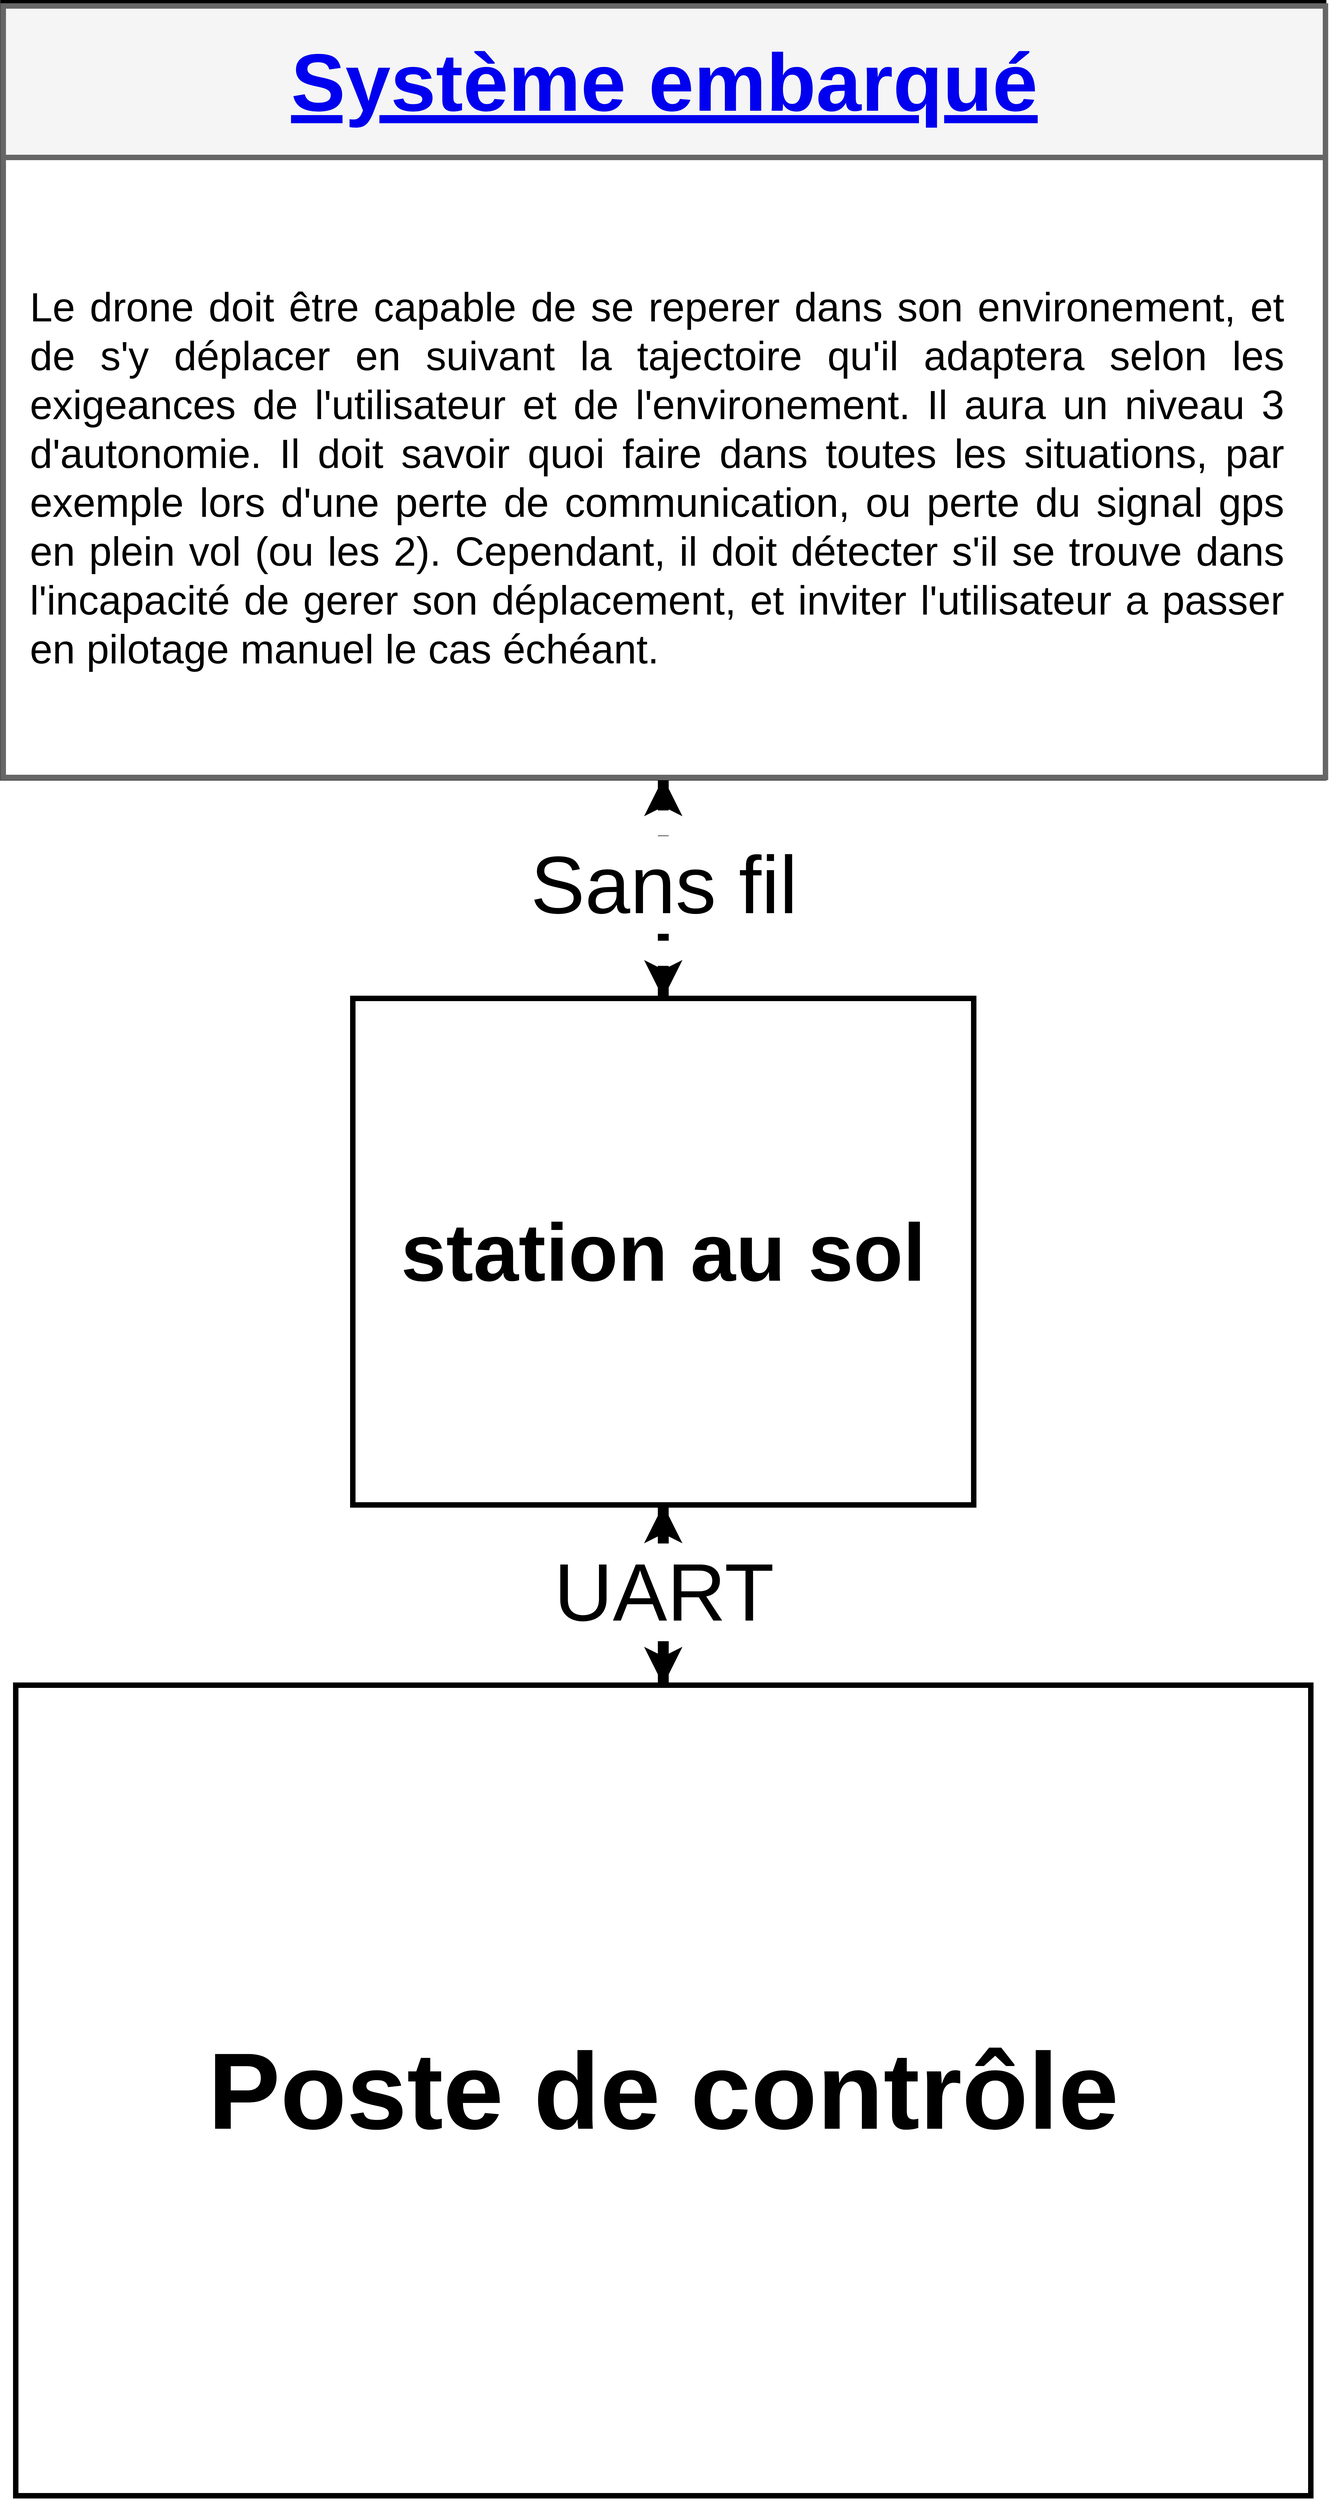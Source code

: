 <mxfile version="21.6.8" type="github">
  <diagram name="Page-1" id="WwMRkgozZL5AypPkiK_P">
    <mxGraphModel dx="2350" dy="1748" grid="1" gridSize="10" guides="0" tooltips="1" connect="1" arrows="1" fold="1" page="1" pageScale="1" pageWidth="3300" pageHeight="4681" background="none" math="0" shadow="0">
      <root>
        <mxCell id="0" />
        <mxCell id="tpNcKr8VGzqpfpvpGNBD-19" value="architecture fondamentale" style="" parent="0" />
        <mxCell id="g-pGQ9_j9zG2QTOYBkZh-25" style="edgeStyle=orthogonalEdgeStyle;rounded=0;orthogonalLoop=1;jettySize=auto;html=1;entryX=0.5;entryY=0;entryDx=0;entryDy=0;strokeWidth=20;fontSize=28;exitX=0.5;exitY=1;exitDx=0;exitDy=0;dashed=1;" parent="tpNcKr8VGzqpfpvpGNBD-19" source="tpNcKr8VGzqpfpvpGNBD-36" target="tpNcKr8VGzqpfpvpGNBD-24" edge="1">
          <mxGeometry relative="1" as="geometry">
            <mxPoint x="1900" y="1875" as="sourcePoint" />
            <mxPoint x="1900" y="1460" as="targetPoint" />
            <Array as="points">
              <mxPoint x="1650" y="1610" />
              <mxPoint x="1650" y="1610" />
            </Array>
          </mxGeometry>
        </mxCell>
        <mxCell id="g-pGQ9_j9zG2QTOYBkZh-14" style="edgeStyle=orthogonalEdgeStyle;rounded=0;orthogonalLoop=1;jettySize=auto;html=1;entryX=0.5;entryY=0;entryDx=0;entryDy=0;strokeWidth=20;" parent="tpNcKr8VGzqpfpvpGNBD-19" source="tpNcKr8VGzqpfpvpGNBD-24" target="tpNcKr8VGzqpfpvpGNBD-71" edge="1">
          <mxGeometry relative="1" as="geometry" />
        </mxCell>
        <mxCell id="tpNcKr8VGzqpfpvpGNBD-24" value="&lt;h1 style=&quot;line-height: 100%; font-size: 150px;&quot;&gt;&lt;font style=&quot;font-size: 150px;&quot;&gt;station au sol&lt;/font&gt;&lt;/h1&gt;" style="rounded=0;whiteSpace=wrap;html=1;strokeWidth=10;labelBackgroundColor=none;fontColor=default;fontSize=150;spacingTop=0;spacing=0;" parent="tpNcKr8VGzqpfpvpGNBD-19" vertex="1">
          <mxGeometry x="1078" y="1874" width="1143.94" height="933" as="geometry" />
        </mxCell>
        <UserObject label="&lt;h1 style=&quot;line-height: 0%;&quot;&gt;&lt;font style=&quot;font-size: 200px;&quot;&gt;système embarqué&lt;/font&gt;&lt;/h1&gt;" link="data:action/json,{&quot;actions&quot;:[{&quot;show&quot;: {&quot;cells&quot;:[&quot;g-pGQ9_j9zG2QTOYBkZh-47&quot;]}},{&quot;hide&quot;: {&quot;cells&quot;:[]}}]}" id="tpNcKr8VGzqpfpvpGNBD-36">
          <mxCell style="rounded=0;whiteSpace=wrap;html=1;strokeWidth=10;labelBackgroundColor=none;fontColor=default;fontSize=60;verticalAlign=middle;spacing=0;spacingTop=-12;" parent="tpNcKr8VGzqpfpvpGNBD-19" vertex="1">
            <mxGeometry x="433.3" y="40" width="2433.35" height="1427.73" as="geometry" />
          </mxCell>
        </UserObject>
        <mxCell id="g-pGQ9_j9zG2QTOYBkZh-15" style="edgeStyle=orthogonalEdgeStyle;rounded=0;orthogonalLoop=1;jettySize=auto;html=1;entryX=0.5;entryY=1;entryDx=0;entryDy=0;strokeWidth=20;exitX=0.5;exitY=0;exitDx=0;exitDy=0;fontSize=28;" parent="tpNcKr8VGzqpfpvpGNBD-19" source="tpNcKr8VGzqpfpvpGNBD-71" target="tpNcKr8VGzqpfpvpGNBD-24" edge="1">
          <mxGeometry relative="1" as="geometry">
            <mxPoint x="646.004" y="1532.0" as="sourcePoint" />
            <mxPoint x="646.385" y="1385" as="targetPoint" />
            <Array as="points">
              <mxPoint x="1650" y="3020" />
              <mxPoint x="1650" y="3020" />
            </Array>
          </mxGeometry>
        </mxCell>
        <mxCell id="g-pGQ9_j9zG2QTOYBkZh-16" value="&lt;font style=&quot;font-size: 150px;&quot;&gt;UART&lt;/font&gt;" style="edgeLabel;html=1;align=center;verticalAlign=middle;resizable=0;points=[];fontSize=150;" parent="g-pGQ9_j9zG2QTOYBkZh-15" vertex="1" connectable="0">
          <mxGeometry x="0.037" y="-1" relative="1" as="geometry">
            <mxPoint as="offset" />
          </mxGeometry>
        </mxCell>
        <mxCell id="tpNcKr8VGzqpfpvpGNBD-71" value="&lt;h1 style=&quot;line-height: 100%; font-size: 200px;&quot;&gt;&lt;font style=&quot;font-size: 200px;&quot;&gt;Poste de contrôle&lt;/font&gt;&lt;/h1&gt;" style="rounded=0;whiteSpace=wrap;html=1;strokeWidth=10;labelBackgroundColor=none;fontColor=default;fontSize=200;" parent="tpNcKr8VGzqpfpvpGNBD-19" vertex="1">
          <mxGeometry x="457" y="3139" width="2386" height="1493" as="geometry" />
        </mxCell>
        <mxCell id="g-pGQ9_j9zG2QTOYBkZh-23" style="edgeStyle=orthogonalEdgeStyle;rounded=0;orthogonalLoop=1;jettySize=auto;html=1;entryX=0.5;entryY=1;entryDx=0;entryDy=0;strokeWidth=20;fontSize=28;exitX=0.5;exitY=0;exitDx=0;exitDy=0;dashed=1;" parent="tpNcKr8VGzqpfpvpGNBD-19" source="tpNcKr8VGzqpfpvpGNBD-24" target="tpNcKr8VGzqpfpvpGNBD-36" edge="1">
          <mxGeometry relative="1" as="geometry">
            <mxPoint x="1660" y="1730" as="sourcePoint" />
            <mxPoint x="1649" y="1107" as="targetPoint" />
            <Array as="points">
              <mxPoint x="1650" y="1690" />
              <mxPoint x="1650" y="1690" />
            </Array>
          </mxGeometry>
        </mxCell>
        <mxCell id="g-pGQ9_j9zG2QTOYBkZh-24" value="&lt;font style=&quot;font-size: 150px;&quot;&gt;Sans fil&lt;/font&gt;" style="edgeLabel;html=1;align=center;verticalAlign=middle;resizable=0;points=[];fontSize=150;" parent="g-pGQ9_j9zG2QTOYBkZh-23" vertex="1" connectable="0">
          <mxGeometry x="0.037" y="-1" relative="1" as="geometry">
            <mxPoint as="offset" />
          </mxGeometry>
        </mxCell>
        <object label="note système embarqué" id="g-pGQ9_j9zG2QTOYBkZh-47">
          <mxCell parent="0" />
        </object>
        <UserObject label="&lt;font style=&quot;font-size: 150px;&quot;&gt;&lt;a href=&quot;data:action/json,{&amp;quot;actions&amp;quot;:[{&amp;quot;hide&amp;quot;: {&amp;quot;cells&amp;quot;:[&amp;quot;g-pGQ9_j9zG2QTOYBkZh-47&amp;quot;]}}]}&quot;&gt;Système embarqué&lt;/a&gt;&lt;/font&gt;" link="data:action/json,{&quot;actions&quot;:[{&quot;show&quot;: {&quot;cells&quot;:[&quot;1&quot;]}}]}" id="g-pGQ9_j9zG2QTOYBkZh-49">
          <mxCell style="swimlane;whiteSpace=wrap;html=1;strokeWidth=10;startSize=279;swimlaneFillColor=default;fillColor=#f5f5f5;fontColor=#333333;strokeColor=#666666;swimlaneLine=1;rounded=0;shadow=0;" parent="g-pGQ9_j9zG2QTOYBkZh-47" vertex="1">
            <mxGeometry x="434" y="46" width="2436" height="1421" as="geometry" />
          </mxCell>
        </UserObject>
        <UserObject label="&lt;div style=&quot;text-align: justify; font-size: 75px;&quot;&gt;&lt;font style=&quot;font-size: 75px;&quot;&gt;&lt;span style=&quot;background-color: initial;&quot;&gt;Le drone doit être capable de se reperer dans son environement, et de s&#39;y déplacer en suivant&amp;nbsp;&lt;/span&gt;&lt;span style=&quot;background-color: initial;&quot;&gt;la tajectoire qu&#39;il adaptera selon les exigeances de l&#39;utilisateur et de l&#39;environement. Il aura un niveau 3 d&#39;autonomie. Il doit savoir quoi faire dans toutes les situations, par exemple lors d&#39;une perte de communication, ou perte du signal gps en plein vol (ou les 2). Cependant, il doit détecter s&#39;il se trouve dans l&#39;incapacité de gerer son déplacement, et inviter l&#39;utilisateur a passer en pilotage manuel le cas échéant.&lt;/span&gt;&lt;/font&gt;&lt;/div&gt;" placeholders="1" name="Variable" id="g-pGQ9_j9zG2QTOYBkZh-54">
          <mxCell style="text;html=1;strokeColor=none;fillColor=none;align=center;verticalAlign=middle;whiteSpace=wrap;overflow=hidden;" parent="g-pGQ9_j9zG2QTOYBkZh-49" vertex="1">
            <mxGeometry x="48" y="388" width="2313" height="962" as="geometry" />
          </mxCell>
        </UserObject>
        <object label="systeme embarqué" id="1">
          <mxCell style="" parent="0" visible="0" />
        </object>
        <UserObject label="&lt;font style=&quot;font-size: 100px;&quot;&gt;système embarqué&lt;/font&gt;" link="data:action/json,{&quot;actions&quot;:[{&quot;hide&quot;: {&quot;cells&quot;:[&quot;1&quot;]}}]}" id="tpNcKr8VGzqpfpvpGNBD-30">
          <mxCell style="rounded=0;whiteSpace=wrap;html=1;strokeWidth=10;labelBackgroundColor=none;fontColor=default;fontSize=100;align=center;verticalAlign=top;movable=1;resizable=1;rotatable=1;deletable=1;editable=1;locked=0;connectable=1;fillStyle=solid;fillColor=default;gradientColor=none;" parent="1" vertex="1">
            <mxGeometry x="430" y="40" width="2440" height="1430" as="geometry" />
          </mxCell>
        </UserObject>
        <mxCell id="tpNcKr8VGzqpfpvpGNBD-14" value="" style="edgeStyle=orthogonalEdgeStyle;rounded=0;orthogonalLoop=1;jettySize=auto;html=1;exitX=1;exitY=0.5;exitDx=0;exitDy=0;strokeWidth=5;" parent="1" source="tpNcKr8VGzqpfpvpGNBD-55" target="tpNcKr8VGzqpfpvpGNBD-7" edge="1">
          <mxGeometry relative="1" as="geometry">
            <mxPoint x="1735" y="505" as="sourcePoint" />
          </mxGeometry>
        </mxCell>
        <mxCell id="tpNcKr8VGzqpfpvpGNBD-15" value="&lt;font style=&quot;font-size: 75px;&quot;&gt;contôle&lt;/font&gt;" style="edgeLabel;html=1;align=center;verticalAlign=middle;resizable=0;points=[];fontSize=75;labelBackgroundColor=default;horizontal=0;" parent="tpNcKr8VGzqpfpvpGNBD-14" vertex="1" connectable="0">
          <mxGeometry x="-0.318" relative="1" as="geometry">
            <mxPoint x="3" y="-5" as="offset" />
          </mxGeometry>
        </mxCell>
        <mxCell id="tpNcKr8VGzqpfpvpGNBD-16" value="" style="edgeStyle=orthogonalEdgeStyle;rounded=0;orthogonalLoop=1;jettySize=auto;html=1;exitX=0.5;exitY=1;exitDx=0;exitDy=0;" parent="1" source="tpNcKr8VGzqpfpvpGNBD-55" target="tpNcKr8VGzqpfpvpGNBD-8" edge="1">
          <mxGeometry relative="1" as="geometry">
            <mxPoint x="1650" y="590" as="sourcePoint" />
          </mxGeometry>
        </mxCell>
        <mxCell id="tpNcKr8VGzqpfpvpGNBD-12" value="" style="edgeStyle=orthogonalEdgeStyle;rounded=0;orthogonalLoop=1;jettySize=auto;html=1;entryX=0;entryY=0.5;entryDx=0;entryDy=0;strokeWidth=5;" parent="1" source="tpNcKr8VGzqpfpvpGNBD-6" target="tpNcKr8VGzqpfpvpGNBD-55" edge="1">
          <mxGeometry relative="1" as="geometry">
            <mxPoint x="1565" y="505" as="targetPoint" />
          </mxGeometry>
        </mxCell>
        <mxCell id="tpNcKr8VGzqpfpvpGNBD-13" value="&lt;font style=&quot;font-size: 75px;&quot;&gt;mesures&lt;/font&gt;" style="edgeLabel;html=1;align=center;verticalAlign=middle;resizable=0;points=[];fontSize=75;labelBackgroundColor=default;horizontal=0;" parent="tpNcKr8VGzqpfpvpGNBD-12" vertex="1" connectable="0">
          <mxGeometry x="-0.162" y="-1" relative="1" as="geometry">
            <mxPoint x="-1" y="-6" as="offset" />
          </mxGeometry>
        </mxCell>
        <mxCell id="tpNcKr8VGzqpfpvpGNBD-6" value="&lt;h2 style=&quot;font-size: 75px;&quot;&gt;&lt;font style=&quot;font-size: 75px;&quot;&gt;capteurs&lt;/font&gt;&lt;/h2&gt;" style="rounded=0;whiteSpace=wrap;html=1;fillColor=#f5f5f5;fontColor=#333333;strokeColor=#666666;fontSize=75;strokeWidth=5;" parent="1" vertex="1">
          <mxGeometry x="520" y="150" width="352.8" height="840" as="geometry" />
        </mxCell>
        <mxCell id="tpNcKr8VGzqpfpvpGNBD-7" value="&lt;h2&gt;&lt;font style=&quot;font-size: 75px;&quot;&gt;actionneurs&lt;/font&gt;&lt;/h2&gt;" style="rounded=0;whiteSpace=wrap;html=1;fillColor=#f5f5f5;fontColor=#333333;strokeColor=#666666;strokeWidth=5;" parent="1" vertex="1">
          <mxGeometry x="2390" y="140" width="431.2" height="860" as="geometry" />
        </mxCell>
        <mxCell id="tpNcKr8VGzqpfpvpGNBD-17" value="" style="edgeStyle=orthogonalEdgeStyle;rounded=0;orthogonalLoop=1;jettySize=auto;html=1;entryX=0.5;entryY=1;entryDx=0;entryDy=0;strokeWidth=5;" parent="1" source="tpNcKr8VGzqpfpvpGNBD-8" target="tpNcKr8VGzqpfpvpGNBD-55" edge="1">
          <mxGeometry relative="1" as="geometry">
            <mxPoint x="1650" y="590" as="targetPoint" />
          </mxGeometry>
        </mxCell>
        <mxCell id="tpNcKr8VGzqpfpvpGNBD-18" value="&lt;font style=&quot;font-size: 50px;&quot;&gt;communications&lt;/font&gt;" style="edgeLabel;html=1;align=center;verticalAlign=middle;resizable=0;points=[];fontSize=50;" parent="tpNcKr8VGzqpfpvpGNBD-17" vertex="1" connectable="0">
          <mxGeometry x="-0.033" relative="1" as="geometry">
            <mxPoint as="offset" />
          </mxGeometry>
        </mxCell>
        <mxCell id="tpNcKr8VGzqpfpvpGNBD-8" value="&lt;h2 style=&quot;font-size: 100px;&quot;&gt;&lt;font style=&quot;font-size: 100px;&quot;&gt;transmetteur(s)&lt;/font&gt;&lt;/h2&gt;" style="rounded=0;whiteSpace=wrap;html=1;fillColor=#f5f5f5;fontColor=#333333;strokeColor=#666666;strokeWidth=5;fontSize=100;" parent="1" vertex="1">
          <mxGeometry x="1070" y="1040" width="1140" height="380" as="geometry" />
        </mxCell>
        <UserObject label="&lt;h2 style=&quot;font-size: 100px;&quot;&gt;&lt;font style=&quot;font-size: 100px;&quot;&gt;processeur&lt;/font&gt;&lt;/h2&gt;" link="data:action/json,{&quot;actions&quot;:[{&quot;show&quot;: {&quot;cells&quot;:[&quot;g-pGQ9_j9zG2QTOYBkZh-57&quot;]}}]}" id="tpNcKr8VGzqpfpvpGNBD-55">
          <mxCell style="rounded=0;whiteSpace=wrap;html=1;fillColor=#f5f5f5;fontColor=#333333;strokeColor=#666666;strokeWidth=5;fontSize=100;" parent="1" vertex="1">
            <mxGeometry x="1000" y="230" width="1270" height="680" as="geometry" />
          </mxCell>
        </UserObject>
        <object label="Note processeur" id="g-pGQ9_j9zG2QTOYBkZh-57">
          <mxCell parent="0" visible="0" />
        </object>
        <UserObject label="&lt;font color=&quot;#ffffff&quot; style=&quot;font-size: 75px;&quot;&gt;&lt;a style=&quot;&quot; href=&quot;data:action/json,{&amp;quot;actions&amp;quot;:[{&amp;quot;hide&amp;quot;: {&amp;quot;cells&amp;quot;:[&amp;quot;g-pGQ9_j9zG2QTOYBkZh-57&amp;quot;]}}]}&quot;&gt;Processeur&lt;/a&gt;&lt;/font&gt;" link="data:action/json,{&quot;actions&quot;:[{&quot;show&quot;: {&quot;cells&quot;:[&quot;tpNcKr8VGzqpfpvpGNBD-56&quot;]}}]}" id="8QuCDSsSycCJM9W2Mwxq-1">
          <mxCell style="swimlane;whiteSpace=wrap;html=1;strokeWidth=5;startSize=120;swimlaneFillColor=default;fillColor=#f5f5f5;fontColor=#333333;strokeColor=#666666;fontSize=9;" vertex="1" parent="g-pGQ9_j9zG2QTOYBkZh-57">
            <mxGeometry x="1000" y="230" width="1270" height="680" as="geometry">
              <mxRectangle x="1000" y="230" width="450" height="120" as="alternateBounds" />
            </mxGeometry>
          </mxCell>
        </UserObject>
        <UserObject label="&lt;div style=&quot;text-align: justify; font-size: 40px;&quot;&gt;&lt;font style=&quot;font-size: 40px;&quot;&gt;L&#39;intelligence su système.&lt;/font&gt;&lt;/div&gt;&lt;div style=&quot;text-align: justify; font-size: 40px;&quot;&gt;&lt;font style=&quot;font-size: 40px;&quot;&gt;Le processeur a trois missions majeures :&amp;nbsp;&lt;/font&gt;&lt;/div&gt;&lt;div style=&quot;text-align: justify; font-size: 40px;&quot;&gt;&lt;font style=&quot;font-size: 40px;&quot;&gt;- estimer son état (orientation et position)&lt;/font&gt;&lt;/div&gt;&lt;div style=&quot;text-align: justify; font-size: 40px;&quot;&gt;&lt;font style=&quot;font-size: 40px;&quot;&gt;- choisir une trajectoire à suivre&lt;/font&gt;&lt;/div&gt;&lt;div style=&quot;text-align: justify; font-size: 40px;&quot;&gt;&lt;font style=&quot;font-size: 40px;&quot;&gt;- asservir son déplacement (suivre au mieux cette trajactoire)&lt;/font&gt;&lt;/div&gt;" placeholders="1" name="Variable" id="8QuCDSsSycCJM9W2Mwxq-2">
          <mxCell style="text;html=1;strokeColor=none;fillColor=none;align=center;verticalAlign=middle;whiteSpace=wrap;overflow=hidden;fontSize=9;" vertex="1" parent="8QuCDSsSycCJM9W2Mwxq-1">
            <mxGeometry x="30" y="190" width="1200" height="460" as="geometry" />
          </mxCell>
        </UserObject>
        <object label="processeur" id="tpNcKr8VGzqpfpvpGNBD-56">
          <mxCell style="" parent="0" visible="0" />
        </object>
        <UserObject label="&lt;h2 style=&quot;line-height: 108%; font-size: 50px;&quot;&gt;&lt;font style=&quot;font-size: 50px;&quot;&gt;processeur&lt;/font&gt;&lt;/h2&gt;" link="data:action/json,{&quot;actions&quot;:[{&quot;hide&quot;: {&quot;cells&quot;:[&quot;tpNcKr8VGzqpfpvpGNBD-56&quot;]}}]}" id="tpNcKr8VGzqpfpvpGNBD-57">
          <mxCell style="rounded=0;whiteSpace=wrap;html=1;verticalAlign=top;fillStyle=auto;fillColor=#f5f5f5;fontColor=#333333;strokeColor=#666666;horizontal=1;spacing=-16;strokeWidth=5;fontSize=50;spacingTop=-6;" parent="tpNcKr8VGzqpfpvpGNBD-56" vertex="1">
            <mxGeometry x="1000" y="230" width="1270" height="680" as="geometry" />
          </mxCell>
        </UserObject>
        <UserObject label="&lt;h3 style=&quot;line-height: 100%; font-size: 50px;&quot;&gt;estimation d&#39;état&lt;/h3&gt;" link="data:action/json,{&quot;actions&quot;:[{&quot;show&quot;: {&quot;cells&quot;:[&quot;g-pGQ9_j9zG2QTOYBkZh-62&quot;]}}]}" id="tpNcKr8VGzqpfpvpGNBD-65">
          <mxCell style="rounded=0;whiteSpace=wrap;html=1;horizontal=1;fontStyle=2;fillColor=#dae8fc;strokeColor=#6c8ebf;fontSize=50;strokeWidth=3;" parent="tpNcKr8VGzqpfpvpGNBD-56" vertex="1">
            <mxGeometry x="1040" y="330" width="720" height="290" as="geometry" />
          </mxCell>
        </UserObject>
        <mxCell id="tpNcKr8VGzqpfpvpGNBD-68" value="&lt;h3 style=&quot;line-height: 100%; font-size: 50px;&quot;&gt;planification de trajectoire&lt;/h3&gt;" style="rounded=0;whiteSpace=wrap;html=1;horizontal=1;fontStyle=2;strokeWidth=3;fillColor=#dae8fc;strokeColor=#6c8ebf;fontSize=50;" parent="tpNcKr8VGzqpfpvpGNBD-56" vertex="1">
          <mxGeometry x="1040" y="650" width="720" height="220" as="geometry" />
        </mxCell>
        <mxCell id="tpNcKr8VGzqpfpvpGNBD-69" value="&lt;h3 style=&quot;line-height: 100%; font-size: 50px;&quot;&gt;asservissement&lt;/h3&gt;" style="rounded=0;whiteSpace=wrap;html=1;horizontal=1;fontStyle=2;strokeWidth=3;spacing=-4;fillColor=#dae8fc;strokeColor=#6c8ebf;fontSize=50;" parent="tpNcKr8VGzqpfpvpGNBD-56" vertex="1">
          <mxGeometry x="1810" y="330" width="410" height="540" as="geometry" />
        </mxCell>
        <object label="Note éstimation d&#39;état" id="g-pGQ9_j9zG2QTOYBkZh-62">
          <mxCell parent="0" visible="0" />
        </object>
        <mxCell id="g-pGQ9_j9zG2QTOYBkZh-63" value="&lt;font style=&quot;font-size: 40px;&quot;&gt;estimation d&#39;état&lt;/font&gt;" style="swimlane;whiteSpace=wrap;html=1;strokeWidth=3;startSize=70;swimlaneFillColor=default;fillColor=#dae8fc;strokeColor=#6c8ebf;" parent="g-pGQ9_j9zG2QTOYBkZh-62" vertex="1">
          <mxGeometry x="1040" y="330" width="720" height="290" as="geometry" />
        </mxCell>
        <UserObject label="&lt;div style=&quot;text-align: justify; font-size: 20px;&quot;&gt;Afin d&#39;obtenir une bonne estimation de l&#39;orientation et de la position, les mesures brutes des capteurs doivent être corrigées de leur biais ou de toute autre perturbation compensable. Ensuite, ces mesures corrigées sont utilisées pour donner plus d&#39;information sur l&#39;orientation ou la position. Pour finir, ces informations sont combinées par un filtre de fusion.&lt;/div&gt;" placeholders="1" name="Variable" id="g-pGQ9_j9zG2QTOYBkZh-64">
          <mxCell style="text;html=1;strokeColor=none;fillColor=none;align=center;verticalAlign=middle;whiteSpace=wrap;overflow=hidden;" parent="g-pGQ9_j9zG2QTOYBkZh-63" vertex="1">
            <mxGeometry x="10" y="110" width="700" height="140" as="geometry" />
          </mxCell>
        </UserObject>
        <mxCell id="tpNcKr8VGzqpfpvpGNBD-72" value="estimation d&#39;état" style="locked=1;" parent="0" visible="0" />
        <mxCell id="tpNcKr8VGzqpfpvpGNBD-73" value="&lt;h4 style=&quot;line-height: 100%; font-size: 30px;&quot;&gt;&lt;font style=&quot;font-size: 30px;&quot;&gt;estimation d&#39;état&lt;/font&gt;&lt;/h4&gt;" style="rounded=0;whiteSpace=wrap;html=1;horizontal=0;fontStyle=2;verticalAlign=bottom;spacing=-7;strokeWidth=3;fillColor=#dae8fc;strokeColor=#6c8ebf;fontSize=30;" parent="tpNcKr8VGzqpfpvpGNBD-72" vertex="1">
          <mxGeometry x="1040" y="330" width="720" height="290" as="geometry" />
        </mxCell>
        <mxCell id="tpNcKr8VGzqpfpvpGNBD-74" value="&lt;p style=&quot;line-height: 100%; font-size: 25px;&quot;&gt;&lt;font style=&quot;font-size: 25px;&quot;&gt;prétraitement&lt;/font&gt;&lt;/p&gt;" style="rounded=0;whiteSpace=wrap;html=1;strokeWidth=1;spacing=-5;fillColor=#f5f5f5;fontColor=#333333;strokeColor=#666666;horizontal=0;spacingTop=-2;fontSize=25;" parent="tpNcKr8VGzqpfpvpGNBD-72" vertex="1">
          <mxGeometry x="1180" y="350" width="108.33" height="250" as="geometry" />
        </mxCell>
        <mxCell id="tpNcKr8VGzqpfpvpGNBD-75" value="&lt;p style=&quot;line-height: 100%; font-size: 25px;&quot;&gt;&lt;font style=&quot;font-size: 25px;&quot;&gt;estimation d&#39;attitude (quaternion)&lt;/font&gt;&lt;/p&gt;" style="rounded=0;whiteSpace=wrap;html=1;strokeWidth=1;spacing=-5;fillColor=#f5f5f5;fontColor=#333333;strokeColor=#666666;fontSize=25;" parent="tpNcKr8VGzqpfpvpGNBD-72" vertex="1">
          <mxGeometry x="1310" y="350" width="366.67" height="130" as="geometry" />
        </mxCell>
        <mxCell id="tpNcKr8VGzqpfpvpGNBD-76" value="&lt;p style=&quot;line-height: 100%; font-size: 25px;&quot;&gt;&lt;font style=&quot;font-size: 25px;&quot;&gt;estimation de position&lt;/font&gt;&lt;/p&gt;" style="rounded=0;whiteSpace=wrap;html=1;strokeWidth=1;spacing=-5;fillColor=#f5f5f5;fontColor=#333333;strokeColor=#666666;fontSize=25;" parent="tpNcKr8VGzqpfpvpGNBD-72" vertex="1">
          <mxGeometry x="1310" y="480" width="366.67" height="120" as="geometry" />
        </mxCell>
        <mxCell id="g-pGQ9_j9zG2QTOYBkZh-5" value="&lt;p style=&quot;line-height: 100%; font-size: 25px;&quot;&gt;&lt;font style=&quot;font-size: 25px;&quot;&gt;correction post-calibration&lt;/font&gt;&lt;/p&gt;" style="rounded=0;whiteSpace=wrap;html=1;strokeWidth=1;spacing=-5;fillColor=#f5f5f5;fontColor=#333333;strokeColor=#666666;horizontal=0;spacingTop=-2;fontSize=25;align=center;" parent="tpNcKr8VGzqpfpvpGNBD-72" vertex="1">
          <mxGeometry x="1060" y="350" width="108.33" height="250" as="geometry" />
        </mxCell>
        <mxCell id="tpNcKr8VGzqpfpvpGNBD-77" value="prétraitement" style="locked=1;" parent="0" visible="0" />
        <mxCell id="tpNcKr8VGzqpfpvpGNBD-79" value="&lt;p style=&quot;line-height: 100%; font-size: 13px;&quot;&gt;&lt;font style=&quot;font-size: 13px;&quot;&gt;prétraitement&lt;/font&gt;&lt;/p&gt;" style="rounded=0;whiteSpace=wrap;html=1;strokeWidth=1;spacing=-5;fillColor=#f5f5f5;fontColor=#333333;strokeColor=#666666;fontSize=13;verticalAlign=top;movable=1;resizable=1;rotatable=1;deletable=1;editable=1;locked=0;connectable=1;" parent="tpNcKr8VGzqpfpvpGNBD-77" vertex="1">
          <mxGeometry x="1180" y="350" width="110" height="250" as="geometry" />
        </mxCell>
        <mxCell id="g-pGQ9_j9zG2QTOYBkZh-38" value="&lt;p style=&quot;line-height: 0%; font-size: 7px;&quot;&gt;&lt;font style=&quot;font-size: 7px;&quot;&gt;orientation&lt;/font&gt;&lt;/p&gt;&lt;p style=&quot;line-height: 0%; font-size: 7px;&quot;&gt;&lt;font style=&quot;font-size: 7px;&quot;&gt;magnetométrique&lt;/font&gt;&lt;/p&gt;" style="rounded=0;whiteSpace=wrap;html=1;strokeWidth=0.5;spacing=0;fillColor=#e1d5e7;strokeColor=#9673a6;fontSize=7;verticalAlign=middle;spacingTop=-2;" parent="tpNcKr8VGzqpfpvpGNBD-77" vertex="1">
          <mxGeometry x="1190" y="389" width="90" height="29" as="geometry" />
        </mxCell>
        <mxCell id="g-pGQ9_j9zG2QTOYBkZh-39" value="&lt;p style=&quot;line-height: 0%; font-size: 7px;&quot;&gt;&lt;font style=&quot;font-size: 7px;&quot;&gt;orientation&lt;/font&gt;&lt;/p&gt;&lt;p style=&quot;line-height: 0%; font-size: 7px;&quot;&gt;accélerométrique&lt;/p&gt;" style="rounded=0;whiteSpace=wrap;html=1;strokeWidth=0.5;spacing=0;fillColor=#e1d5e7;strokeColor=#9673a6;fontSize=7;verticalAlign=middle;spacingTop=-2;" parent="tpNcKr8VGzqpfpvpGNBD-77" vertex="1">
          <mxGeometry x="1190" y="418" width="90" height="29" as="geometry" />
        </mxCell>
        <mxCell id="g-pGQ9_j9zG2QTOYBkZh-40" value="&lt;p style=&quot;line-height: 0%; font-size: 7px;&quot;&gt;&lt;font style=&quot;font-size: 7px;&quot;&gt;orientation&lt;/font&gt;&lt;/p&gt;&lt;p style=&quot;line-height: 0%; font-size: 7px;&quot;&gt;gyroscopique&lt;/p&gt;" style="rounded=0;whiteSpace=wrap;html=1;strokeWidth=0.5;spacing=0;fillColor=#e1d5e7;strokeColor=#9673a6;fontSize=7;verticalAlign=middle;spacingTop=-2;" parent="tpNcKr8VGzqpfpvpGNBD-77" vertex="1">
          <mxGeometry x="1190" y="447" width="90" height="28" as="geometry" />
        </mxCell>
        <mxCell id="g-pGQ9_j9zG2QTOYBkZh-41" value="&lt;p style=&quot;line-height: 0%; font-size: 7px;&quot;&gt;position et vitesse&amp;nbsp;&lt;/p&gt;&lt;p style=&quot;line-height: 0%; font-size: 7px;&quot;&gt;GPS&lt;/p&gt;" style="rounded=0;whiteSpace=wrap;html=1;strokeWidth=0.5;spacing=0;fillColor=#e1d5e7;strokeColor=#9673a6;fontSize=7;verticalAlign=middle;spacingTop=-1;" parent="tpNcKr8VGzqpfpvpGNBD-77" vertex="1">
          <mxGeometry x="1190" y="531" width="90" height="28" as="geometry" />
        </mxCell>
        <mxCell id="g-pGQ9_j9zG2QTOYBkZh-42" value="&lt;p style=&quot;line-height: 0%; font-size: 7px;&quot;&gt;altitude et vitesse air&lt;/p&gt;&lt;p style=&quot;line-height: 0%; font-size: 7px;&quot;&gt;tube pitot&lt;/p&gt;" style="rounded=0;whiteSpace=wrap;html=1;strokeWidth=0.5;spacing=0;fillColor=#e1d5e7;strokeColor=#9673a6;fontSize=7;verticalAlign=middle;spacingTop=-2;" parent="tpNcKr8VGzqpfpvpGNBD-77" vertex="1">
          <mxGeometry x="1190" y="559" width="90" height="31" as="geometry" />
        </mxCell>
        <mxCell id="g-pGQ9_j9zG2QTOYBkZh-43" value="&lt;p style=&quot;line-height: 0%; font-size: 7px;&quot;&gt;&lt;font style=&quot;font-size: 7px;&quot;&gt;orientation + position&lt;/font&gt;&lt;/p&gt;&lt;p style=&quot;line-height: 0%; font-size: 7px;&quot;&gt;&lt;font style=&quot;font-size: 7px;&quot;&gt;odométrie visuelle&lt;/font&gt;&lt;/p&gt;" style="rounded=0;whiteSpace=wrap;html=1;strokeWidth=0.5;spacing=0;fillColor=#e1d5e7;strokeColor=#9673a6;fontSize=7;verticalAlign=middle;spacingTop=-1;" parent="tpNcKr8VGzqpfpvpGNBD-77" vertex="1">
          <mxGeometry x="1190" y="475" width="90" height="28" as="geometry" />
        </mxCell>
        <mxCell id="g-pGQ9_j9zG2QTOYBkZh-44" value="&lt;p style=&quot;line-height: 0%; font-size: 7px;&quot;&gt;altitude&lt;/p&gt;&lt;p style=&quot;line-height: 0%; font-size: 7px;&quot;&gt;vision stéréo&lt;/p&gt;" style="rounded=0;whiteSpace=wrap;html=1;strokeWidth=0.5;spacing=0;fillColor=#e1d5e7;strokeColor=#9673a6;fontSize=7;verticalAlign=middle;spacingTop=-2;" parent="tpNcKr8VGzqpfpvpGNBD-77" vertex="1">
          <mxGeometry x="1190" y="503" width="90" height="28" as="geometry" />
        </mxCell>
      </root>
    </mxGraphModel>
  </diagram>
</mxfile>
